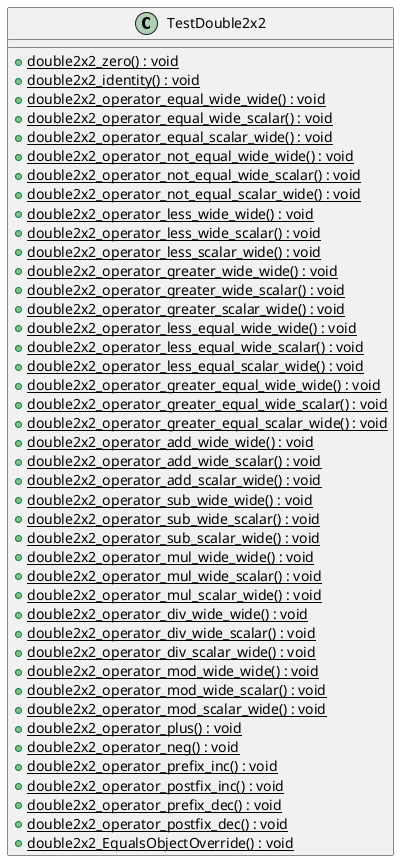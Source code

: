 @startuml
class TestDouble2x2 {
    + {static} double2x2_zero() : void
    + {static} double2x2_identity() : void
    + {static} double2x2_operator_equal_wide_wide() : void
    + {static} double2x2_operator_equal_wide_scalar() : void
    + {static} double2x2_operator_equal_scalar_wide() : void
    + {static} double2x2_operator_not_equal_wide_wide() : void
    + {static} double2x2_operator_not_equal_wide_scalar() : void
    + {static} double2x2_operator_not_equal_scalar_wide() : void
    + {static} double2x2_operator_less_wide_wide() : void
    + {static} double2x2_operator_less_wide_scalar() : void
    + {static} double2x2_operator_less_scalar_wide() : void
    + {static} double2x2_operator_greater_wide_wide() : void
    + {static} double2x2_operator_greater_wide_scalar() : void
    + {static} double2x2_operator_greater_scalar_wide() : void
    + {static} double2x2_operator_less_equal_wide_wide() : void
    + {static} double2x2_operator_less_equal_wide_scalar() : void
    + {static} double2x2_operator_less_equal_scalar_wide() : void
    + {static} double2x2_operator_greater_equal_wide_wide() : void
    + {static} double2x2_operator_greater_equal_wide_scalar() : void
    + {static} double2x2_operator_greater_equal_scalar_wide() : void
    + {static} double2x2_operator_add_wide_wide() : void
    + {static} double2x2_operator_add_wide_scalar() : void
    + {static} double2x2_operator_add_scalar_wide() : void
    + {static} double2x2_operator_sub_wide_wide() : void
    + {static} double2x2_operator_sub_wide_scalar() : void
    + {static} double2x2_operator_sub_scalar_wide() : void
    + {static} double2x2_operator_mul_wide_wide() : void
    + {static} double2x2_operator_mul_wide_scalar() : void
    + {static} double2x2_operator_mul_scalar_wide() : void
    + {static} double2x2_operator_div_wide_wide() : void
    + {static} double2x2_operator_div_wide_scalar() : void
    + {static} double2x2_operator_div_scalar_wide() : void
    + {static} double2x2_operator_mod_wide_wide() : void
    + {static} double2x2_operator_mod_wide_scalar() : void
    + {static} double2x2_operator_mod_scalar_wide() : void
    + {static} double2x2_operator_plus() : void
    + {static} double2x2_operator_neg() : void
    + {static} double2x2_operator_prefix_inc() : void
    + {static} double2x2_operator_postfix_inc() : void
    + {static} double2x2_operator_prefix_dec() : void
    + {static} double2x2_operator_postfix_dec() : void
    + {static} double2x2_EqualsObjectOverride() : void
}
@enduml
